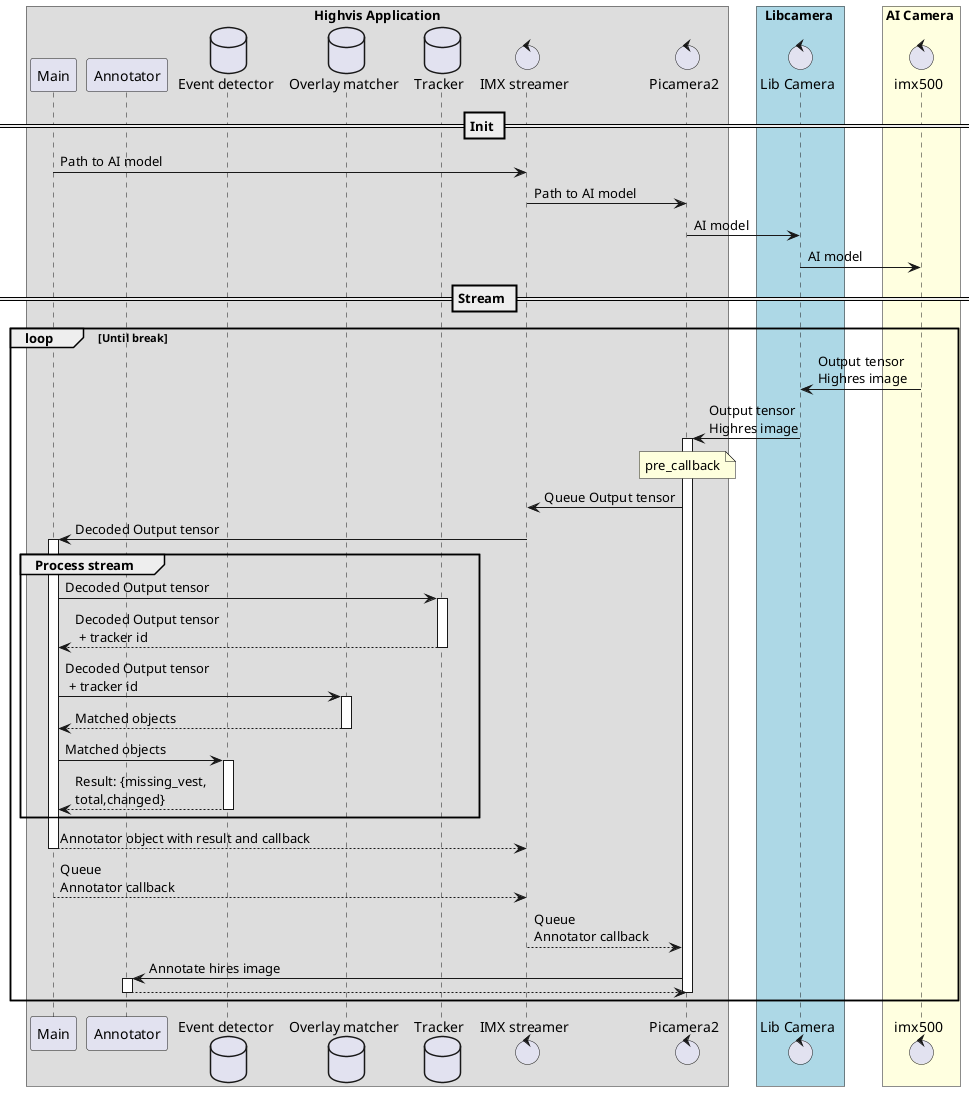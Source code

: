 @startuml
box "Highvis Application"
    participant "Main"              as highvis_main
    participant "Annotator"         as annotator
    database    "Event detector"    as event_detector
    database    "Overlay matcher"   as object_matcher
    database    "Tracker"           as tracker
    control     "IMX streamer"      as imx_frames
    control     "Picamera2"         as picam2
end box

box Libcamera #LightBlue
    control     "Lib Camera"     as libcamera
end Box

box AI Camera #LightYellow
control     imx500     as imx500_hw
end Box

== Init ==
highvis_main -> imx_frames : Path to AI model
imx_frames -> picam2: Path to AI model
picam2 -> libcamera: AI model
libcamera -> imx500_hw: AI model

== Stream ==

loop Until break
    imx500_hw -> libcamera : Output tensor\nHighres image
    libcamera -> picam2 : Output tensor\nHighres image
    activate picam2
        note over picam2: pre_callback
        picam2 -> imx_frames : Queue Output tensor
        autoactivate on
        imx_frames -> highvis_main : Decoded Output tensor
        group Process stream
                highvis_main -> tracker : Decoded Output tensor
                return Decoded Output tensor\n + tracker id

                highvis_main -> object_matcher : Decoded Output tensor\n + tracker id
                return Matched objects


                highvis_main -> event_detector : Matched objects
                return Result: {missing_vest,\ntotal,changed}
                
            end
                return Annotator object with result and callback
                highvis_main -->  imx_frames: Queue\nAnnotator callback 
                imx_frames --> picam2: Queue\nAnnotator callback 

                picam2 -> annotator: Annotate hires image
                return
                 
                

            
        
    deactivate picam2
end

@enduml


